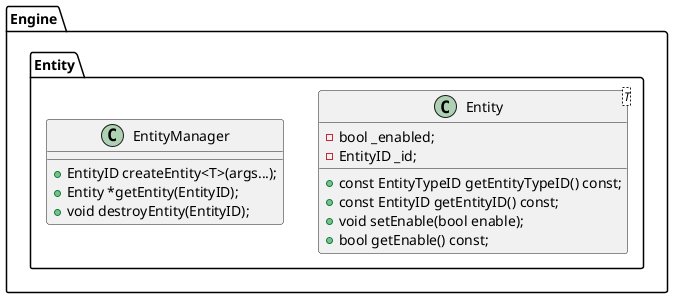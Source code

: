 @startuml RedCode

namespace Engine {

namespace Entity {

    class Entity<T> {
        +const EntityTypeID getEntityTypeID() const;
        +const EntityID getEntityID() const;
        +void setEnable(bool enable);
        +bool getEnable() const;

        -bool _enabled;
        -EntityID _id;
    }

    class EntityManager {
        +EntityID createEntity<T>(args...);
        +Entity *getEntity(EntityID);
        +void destroyEntity(EntityID);
    }
}

}
